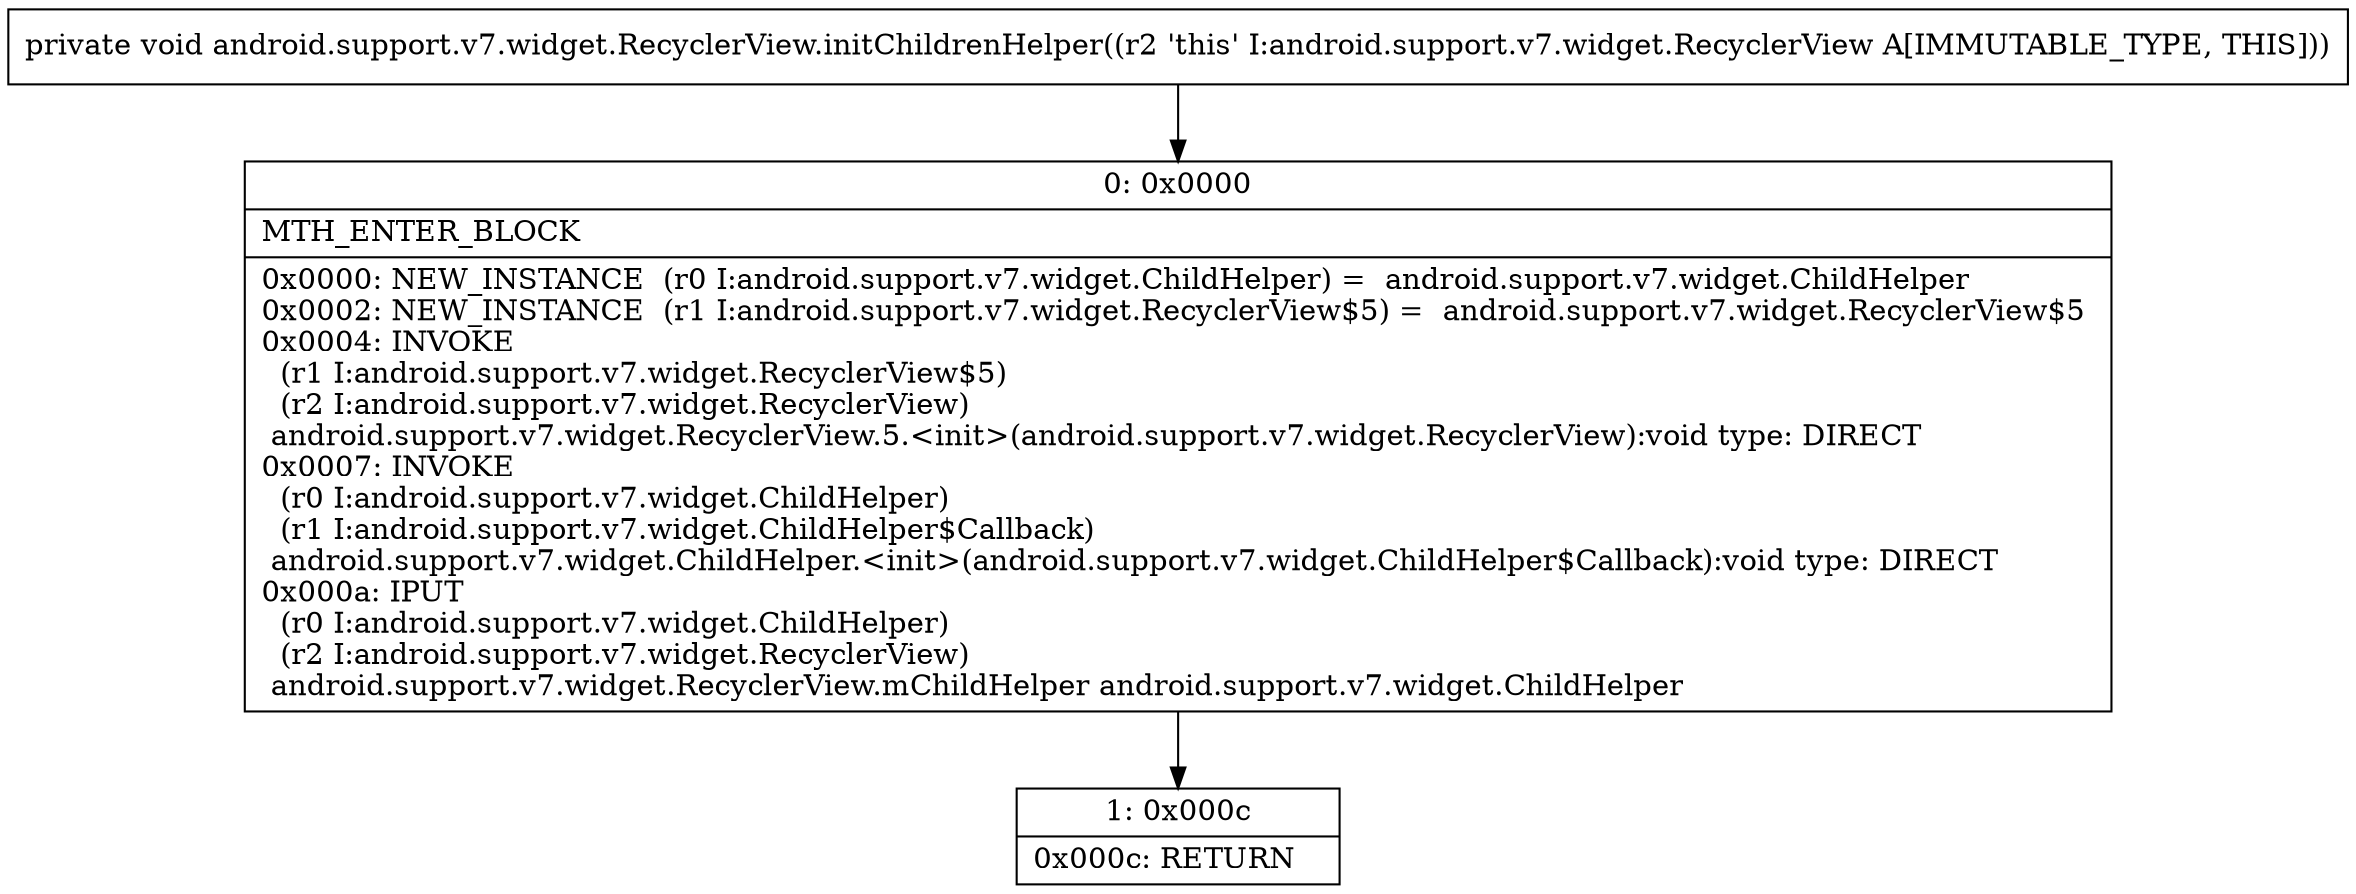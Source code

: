 digraph "CFG forandroid.support.v7.widget.RecyclerView.initChildrenHelper()V" {
Node_0 [shape=record,label="{0\:\ 0x0000|MTH_ENTER_BLOCK\l|0x0000: NEW_INSTANCE  (r0 I:android.support.v7.widget.ChildHelper) =  android.support.v7.widget.ChildHelper \l0x0002: NEW_INSTANCE  (r1 I:android.support.v7.widget.RecyclerView$5) =  android.support.v7.widget.RecyclerView$5 \l0x0004: INVOKE  \l  (r1 I:android.support.v7.widget.RecyclerView$5)\l  (r2 I:android.support.v7.widget.RecyclerView)\l android.support.v7.widget.RecyclerView.5.\<init\>(android.support.v7.widget.RecyclerView):void type: DIRECT \l0x0007: INVOKE  \l  (r0 I:android.support.v7.widget.ChildHelper)\l  (r1 I:android.support.v7.widget.ChildHelper$Callback)\l android.support.v7.widget.ChildHelper.\<init\>(android.support.v7.widget.ChildHelper$Callback):void type: DIRECT \l0x000a: IPUT  \l  (r0 I:android.support.v7.widget.ChildHelper)\l  (r2 I:android.support.v7.widget.RecyclerView)\l android.support.v7.widget.RecyclerView.mChildHelper android.support.v7.widget.ChildHelper \l}"];
Node_1 [shape=record,label="{1\:\ 0x000c|0x000c: RETURN   \l}"];
MethodNode[shape=record,label="{private void android.support.v7.widget.RecyclerView.initChildrenHelper((r2 'this' I:android.support.v7.widget.RecyclerView A[IMMUTABLE_TYPE, THIS])) }"];
MethodNode -> Node_0;
Node_0 -> Node_1;
}

